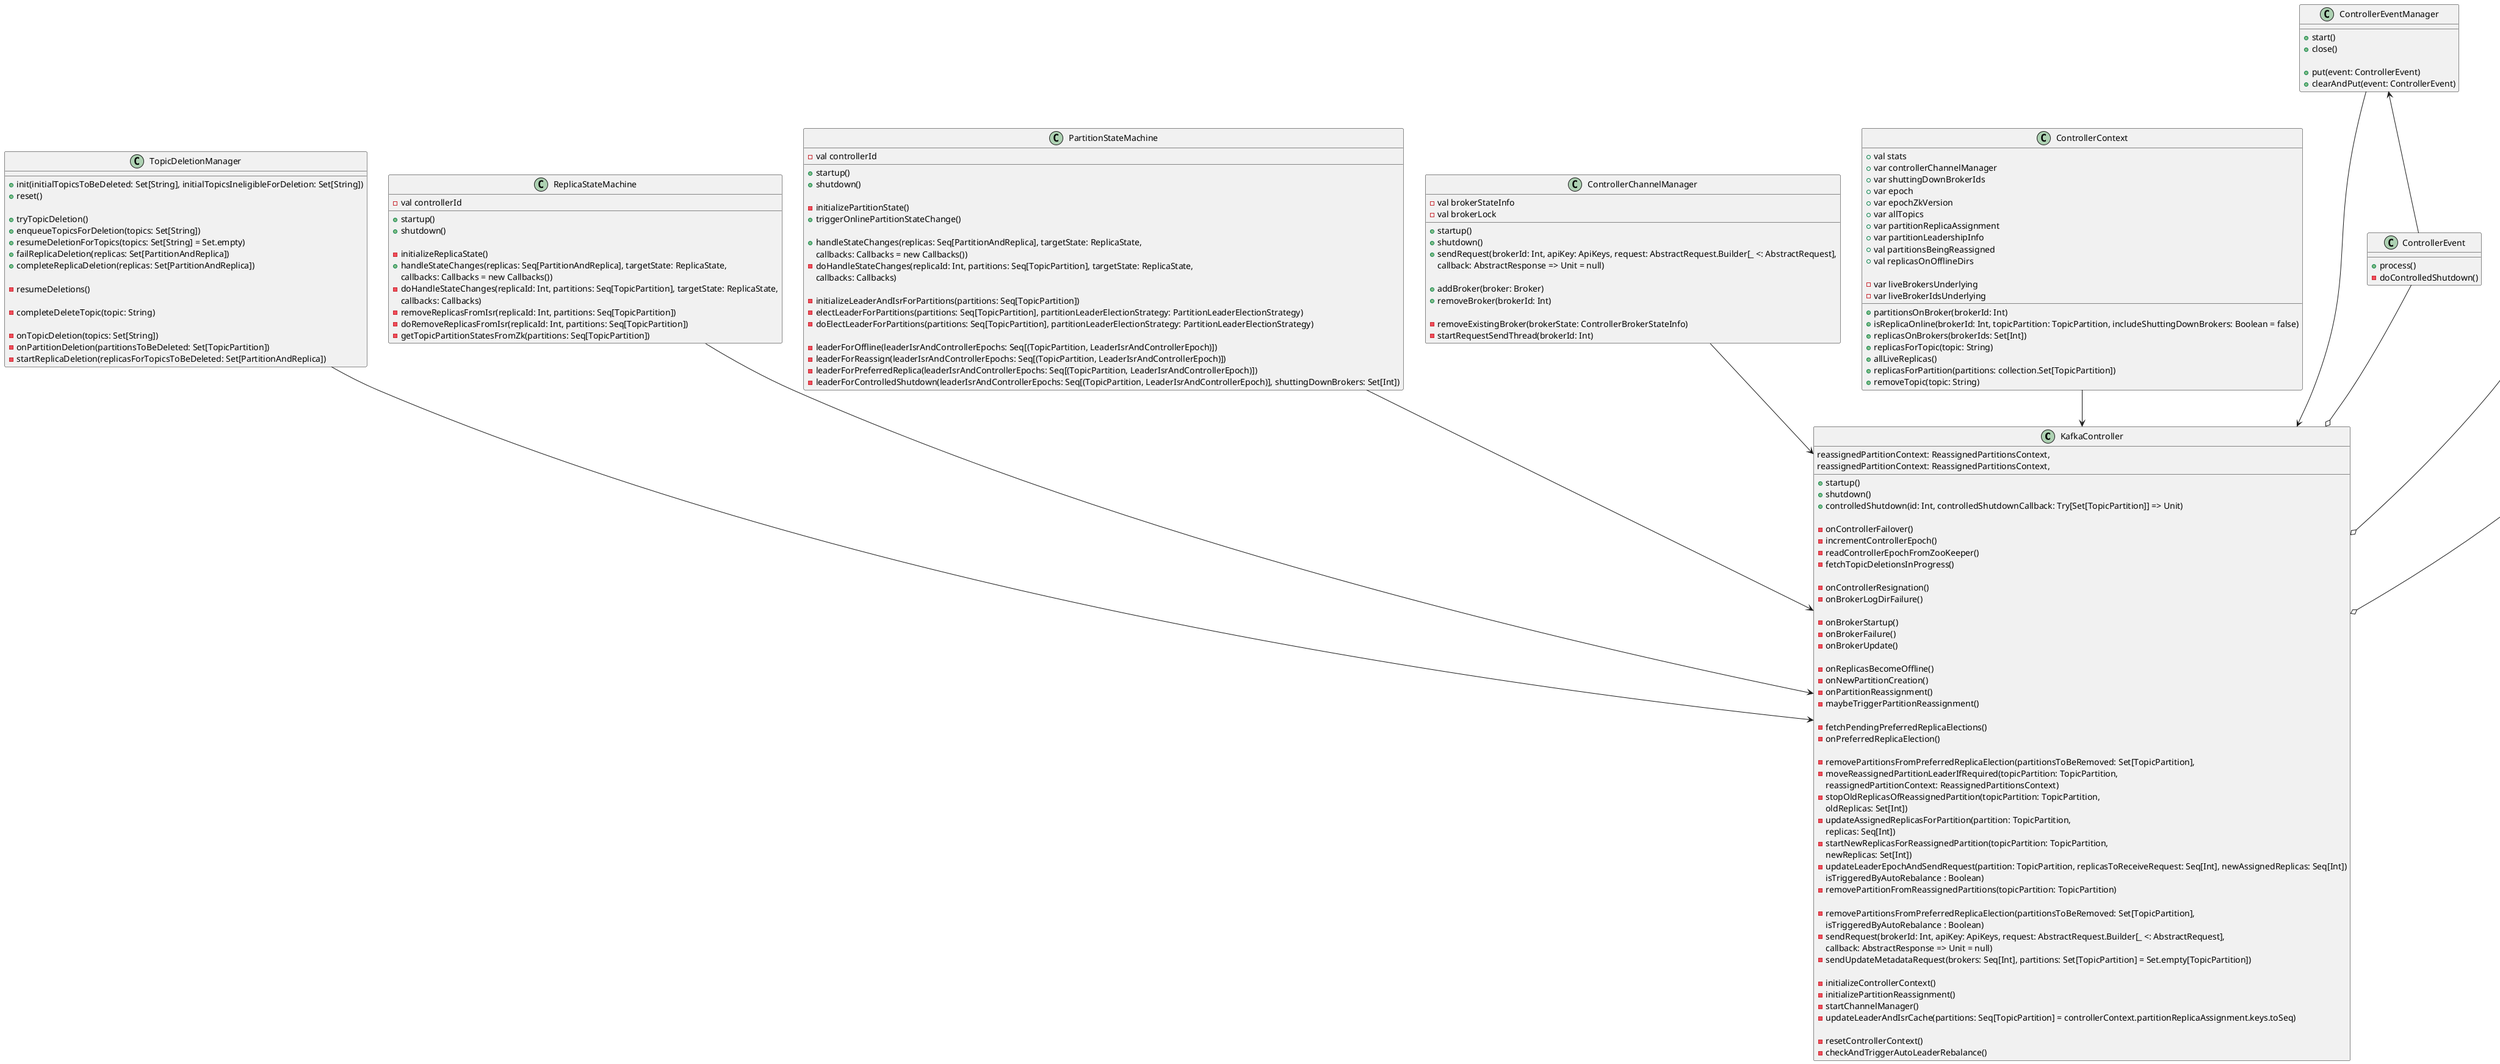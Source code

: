 @startuml

class KafkaController {
    
    +startup()
    +shutdown()
    +controlledShutdown(id: Int, controlledShutdownCallback: Try[Set[TopicPartition]] => Unit)

    -onControllerFailover()
    -incrementControllerEpoch()
    -readControllerEpochFromZooKeeper()
    -fetchTopicDeletionsInProgress()

    -onControllerResignation()
    -onBrokerLogDirFailure()

    -onBrokerStartup()
    -onBrokerFailure()
    -onBrokerUpdate()

    -onReplicasBecomeOffline()
    -onNewPartitionCreation()
    -onPartitionReassignment()
    -maybeTriggerPartitionReassignment()

    -fetchPendingPreferredReplicaElections()
    -onPreferredReplicaElection()

    -removePartitionsFromPreferredReplicaElection(partitionsToBeRemoved: Set[TopicPartition],
    -moveReassignedPartitionLeaderIfRequired(topicPartition: TopicPartition,
                                                      reassignedPartitionContext: ReassignedPartitionsContext)
    -stopOldReplicasOfReassignedPartition(topicPartition: TopicPartition,
                                                   reassignedPartitionContext: ReassignedPartitionsContext,
                                                   oldReplicas: Set[Int])
    -updateAssignedReplicasForPartition(partition: TopicPartition,
                                                 replicas: Seq[Int])
    -startNewReplicasForReassignedPartition(topicPartition: TopicPartition,
                                                     reassignedPartitionContext: ReassignedPartitionsContext,
                                                     newReplicas: Set[Int])
    -updateLeaderEpochAndSendRequest(partition: TopicPartition, replicasToReceiveRequest: Seq[Int], newAssignedReplicas: Seq[Int])
                                                    isTriggeredByAutoRebalance : Boolean)
    -removePartitionFromReassignedPartitions(topicPartition: TopicPartition)

    -removePartitionsFromPreferredReplicaElection(partitionsToBeRemoved: Set[TopicPartition],
                                                   isTriggeredByAutoRebalance : Boolean)
    -sendRequest(brokerId: Int, apiKey: ApiKeys, request: AbstractRequest.Builder[_ <: AbstractRequest],
                                      callback: AbstractResponse => Unit = null)
    -sendUpdateMetadataRequest(brokers: Seq[Int], partitions: Set[TopicPartition] = Set.empty[TopicPartition])

    -initializeControllerContext()
    -initializePartitionReassignment()
    -startChannelManager()
    -updateLeaderAndIsrCache(partitions: Seq[TopicPartition] = controllerContext.partitionReplicaAssignment.keys.toSeq)

    -resetControllerContext()



    -checkAndTriggerAutoLeaderRebalance()

}

class TopicDeletionManager{
    +init(initialTopicsToBeDeleted: Set[String], initialTopicsIneligibleForDeletion: Set[String])
    +reset()

    +tryTopicDeletion()
    +enqueueTopicsForDeletion(topics: Set[String])
    +resumeDeletionForTopics(topics: Set[String] = Set.empty)
    +failReplicaDeletion(replicas: Set[PartitionAndReplica])
    +completeReplicaDeletion(replicas: Set[PartitionAndReplica])

    -resumeDeletions()

    -completeDeleteTopic(topic: String)

    -onTopicDeletion(topics: Set[String])
    -onPartitionDeletion(partitionsToBeDeleted: Set[TopicPartition])
    -startReplicaDeletion(replicasForTopicsToBeDeleted: Set[PartitionAndReplica])
}

class ReplicaStateMachine{
    -val controllerId

    +startup()
    +shutdown()

    -initializeReplicaState()
    +handleStateChanges(replicas: Seq[PartitionAndReplica], targetState: ReplicaState,
                         callbacks: Callbacks = new Callbacks())
    -doHandleStateChanges(replicaId: Int, partitions: Seq[TopicPartition], targetState: ReplicaState,
                                   callbacks: Callbacks)
    -removeReplicasFromIsr(replicaId: Int, partitions: Seq[TopicPartition])
    -doRemoveReplicasFromIsr(replicaId: Int, partitions: Seq[TopicPartition])
    -getTopicPartitionStatesFromZk(partitions: Seq[TopicPartition])
}

' class ZK_broker

' class SessionExpirationListener{
'     +handleNewSession()
' }

' class OfflinePartitionLeaderSelector{
'     +selectLeader()
' }

class PartitionStateMachine{
    -val controllerId

    +startup()
    +shutdown()

    -initializePartitionState()
    +triggerOnlinePartitionStateChange()

    +handleStateChanges(replicas: Seq[PartitionAndReplica], targetState: ReplicaState,
                         callbacks: Callbacks = new Callbacks())
    -doHandleStateChanges(replicaId: Int, partitions: Seq[TopicPartition], targetState: ReplicaState,
                                   callbacks: Callbacks)
    
    -initializeLeaderAndIsrForPartitions(partitions: Seq[TopicPartition])
    -electLeaderForPartitions(partitions: Seq[TopicPartition], partitionLeaderElectionStrategy: PartitionLeaderElectionStrategy)
    -doElectLeaderForPartitions(partitions: Seq[TopicPartition], partitionLeaderElectionStrategy: PartitionLeaderElectionStrategy)

    -leaderForOffline(leaderIsrAndControllerEpochs: Seq[(TopicPartition, LeaderIsrAndControllerEpoch)])
    -leaderForReassign(leaderIsrAndControllerEpochs: Seq[(TopicPartition, LeaderIsrAndControllerEpoch)])
    -leaderForPreferredReplica(leaderIsrAndControllerEpochs: Seq[(TopicPartition, LeaderIsrAndControllerEpoch)])
    -leaderForControlledShutdown(leaderIsrAndControllerEpochs: Seq[(TopicPartition, LeaderIsrAndControllerEpoch)], shuttingDownBrokers: Set[Int])

}

class ControllerChannelManager{
    -val brokerStateInfo
    -val brokerLock

    +startup()
    +shutdown()
    +sendRequest(brokerId: Int, apiKey: ApiKeys, request: AbstractRequest.Builder[_ <: AbstractRequest],
                  callback: AbstractResponse => Unit = null)
    
    +addBroker(broker: Broker)
    +removeBroker(brokerId: Int)

    -removeExistingBroker(brokerState: ControllerBrokerStateInfo)
    -startRequestSendThread(brokerId: Int)
}

class ControllerContext{
    +val stats
    +var controllerChannelManager
    +var shuttingDownBrokerIds
    +var epoch
    +var epochZkVersion
    +var allTopics
    +var partitionReplicaAssignment
    +var partitionLeadershipInfo
    +val partitionsBeingReassigned
    +val replicasOnOfflineDirs

    -var liveBrokersUnderlying
    -var liveBrokerIdsUnderlying

    +partitionsOnBroker(brokerId: Int)
    +isReplicaOnline(brokerId: Int, topicPartition: TopicPartition, includeShuttingDownBrokers: Boolean = false)
    +replicasOnBrokers(brokerIds: Set[Int])
    +replicasForTopic(topic: String)
    +allLiveReplicas()
    +replicasForPartition(partitions: collection.Set[TopicPartition])
    +removeTopic(topic: String)
}

class ControllerEventManager{
    +start()
    +close()

    +put(event: ControllerEvent)
    +clearAndPut(event: ControllerEvent)

}

class ControllerEvent{
    +process()
    -doControlledShutdown()
}

class ZNodeChildChangeHandler{
    +handleChildChange()
}

class ZNodeChangeHandler{
    +handleDataChange()
    +handleDeletion()
    +handleCreation()
}

ControllerEvent --o KafkaController
ZNodeChildChangeHandler --o KafkaController
ZNodeChangeHandler --o KafkaController

ControllerEventManager <-- ControllerEvent

ControllerEventManager --> KafkaController
ControllerContext --> KafkaController
ControllerChannelManager --> KafkaController
PartitionStateMachine --> KafkaController
ReplicaStateMachine --> KafkaController
TopicDeletionManager --> KafkaController

' PartitionModificationsListener --> ZK_broker
' SessionExpirationListener --> ZK_broker
' TopicChangeListener --> ZK_broker
' BrokerChangeListener --> ZK_broker
' PartitionsReassignedListener --> ZK_broker
' ReassignedPartitionsIsrChangeListener --> ZK_broker
' DeleteTopicListener --> ZK_broker

' ZK_broker --> KafkaController
' ReplicaStateMachine --> KafkaController
' PartitionStateMachine --> KafkaController

' ControllerBrokerRequestBatch --> ControllerChannelManager

' ControllerChannelManager --> KafkaController

' ReassignedPartitionsLeaderSelector --> KafkaController
' OfflinePartitionLeaderSelector --> KafkaController
' TopicDeletionManager --> KafkaController
@enduml